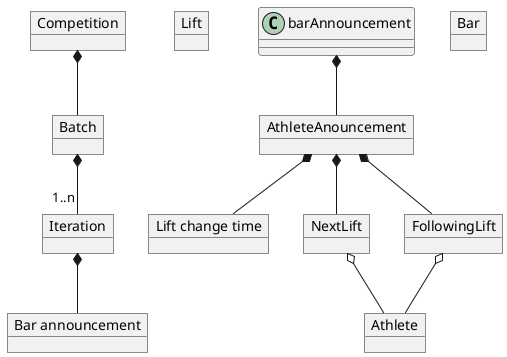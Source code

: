 @startuml
'https://plantuml.com/object-diagram

object Competition
object Batch
object Iteration
object Lift
object Athlete
object Bar
object "Bar announcement" as BarAnnouncement
object "Lift change time" as LiftChangeTime

object AthleteAnouncement
object NextLift
object FollowingLift

AthleteAnouncement *-- NextLift
AthleteAnouncement *-- FollowingLift
NextLift o-- Athlete
FollowingLift o-- Athlete



Competition *-- Batch
Batch *-- "1..n" Iteration
Iteration *-- BarAnnouncement
barAnnouncement *-- AthleteAnouncement
AthleteAnouncement *-- LiftChangeTime


@enduml
